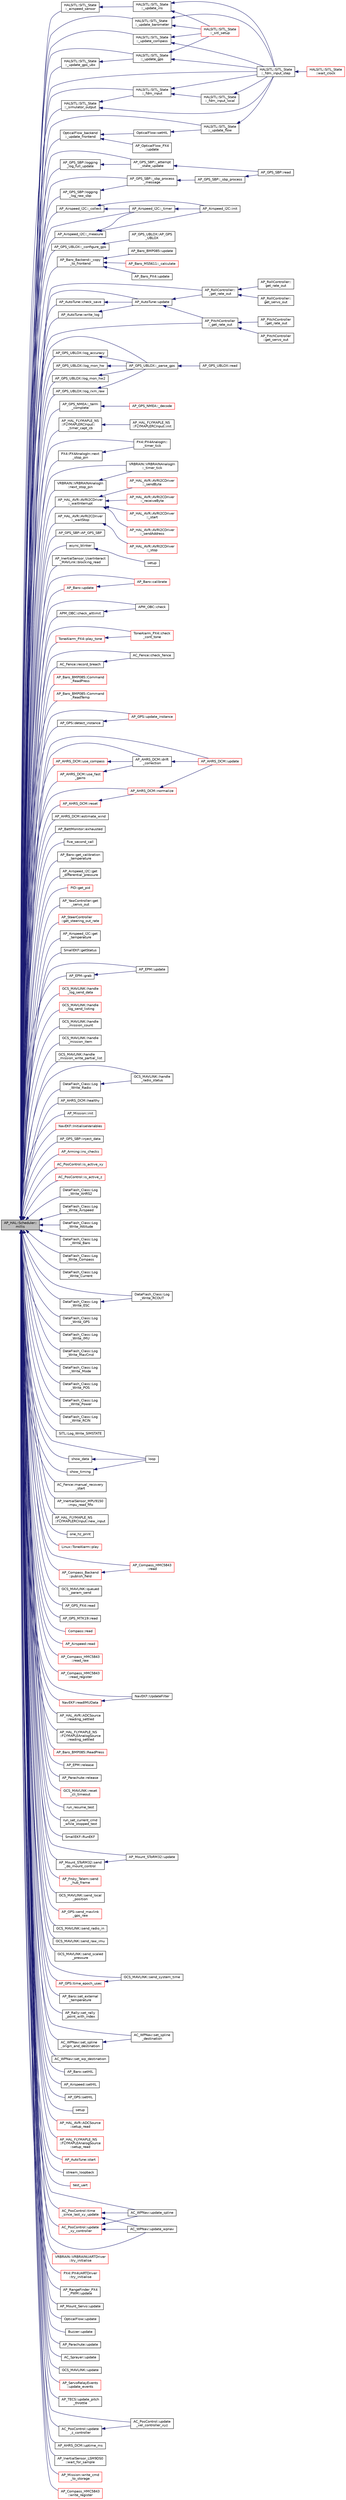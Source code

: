 digraph "AP_HAL::Scheduler::millis"
{
 // INTERACTIVE_SVG=YES
  edge [fontname="Helvetica",fontsize="10",labelfontname="Helvetica",labelfontsize="10"];
  node [fontname="Helvetica",fontsize="10",shape=record];
  rankdir="LR";
  Node1 [label="AP_HAL::Scheduler::\lmillis",height=0.2,width=0.4,color="black", fillcolor="grey75", style="filled" fontcolor="black"];
  Node1 -> Node2 [dir="back",color="midnightblue",fontsize="10",style="solid",fontname="Helvetica"];
  Node2 [label="HALSITL::SITL_State\l::_airspeed_sensor",height=0.2,width=0.4,color="black", fillcolor="white", style="filled",URL="$classHALSITL_1_1SITL__State.html#ae5917592b5a98291ace3e664c95b5ebc"];
  Node2 -> Node3 [dir="back",color="midnightblue",fontsize="10",style="solid",fontname="Helvetica"];
  Node3 [label="HALSITL::SITL_State\l::_update_ins",height=0.2,width=0.4,color="black", fillcolor="white", style="filled",URL="$classHALSITL_1_1SITL__State.html#a9f7ecf8cafc351952b5a22863fbeeda6"];
  Node3 -> Node4 [dir="back",color="midnightblue",fontsize="10",style="solid",fontname="Helvetica"];
  Node4 [label="HALSITL::SITL_State\l::_sitl_setup",height=0.2,width=0.4,color="red", fillcolor="white", style="filled",URL="$classHALSITL_1_1SITL__State.html#a431cc90b2798830af85bcd65d0dade9f"];
  Node3 -> Node5 [dir="back",color="midnightblue",fontsize="10",style="solid",fontname="Helvetica"];
  Node5 [label="HALSITL::SITL_State\l::_fdm_input_step",height=0.2,width=0.4,color="black", fillcolor="white", style="filled",URL="$classHALSITL_1_1SITL__State.html#ae31c93a26ca780bb508dded2498e2e93"];
  Node5 -> Node6 [dir="back",color="midnightblue",fontsize="10",style="solid",fontname="Helvetica"];
  Node6 [label="HALSITL::SITL_State\l::wait_clock",height=0.2,width=0.4,color="red", fillcolor="white", style="filled",URL="$classHALSITL_1_1SITL__State.html#a3eeaf330efded46259bbf64fc53e6b9f"];
  Node1 -> Node7 [dir="back",color="midnightblue",fontsize="10",style="solid",fontname="Helvetica"];
  Node7 [label="AP_GPS_SBP::_attempt\l_state_update",height=0.2,width=0.4,color="black", fillcolor="white", style="filled",URL="$classAP__GPS__SBP.html#af9e1e7cae1c58891c9a47a6ae6425491"];
  Node7 -> Node8 [dir="back",color="midnightblue",fontsize="10",style="solid",fontname="Helvetica"];
  Node8 [label="AP_GPS_SBP::read",height=0.2,width=0.4,color="black", fillcolor="white", style="filled",URL="$classAP__GPS__SBP.html#a3fa95c1c1f83ad45a11a61d604e61d8d"];
  Node1 -> Node9 [dir="back",color="midnightblue",fontsize="10",style="solid",fontname="Helvetica"];
  Node9 [label="AP_Airspeed_I2C::_collect",height=0.2,width=0.4,color="black", fillcolor="white", style="filled",URL="$classAP__Airspeed__I2C.html#a2e3f4cba747d6d84f9a6ea3d405747f5"];
  Node9 -> Node10 [dir="back",color="midnightblue",fontsize="10",style="solid",fontname="Helvetica"];
  Node10 [label="AP_Airspeed_I2C::_timer",height=0.2,width=0.4,color="black", fillcolor="white", style="filled",URL="$classAP__Airspeed__I2C.html#ae0c3a29113f2d510c326ebfc9c430ba6"];
  Node10 -> Node11 [dir="back",color="midnightblue",fontsize="10",style="solid",fontname="Helvetica"];
  Node11 [label="AP_Airspeed_I2C::init",height=0.2,width=0.4,color="black", fillcolor="white", style="filled",URL="$classAP__Airspeed__I2C.html#a4b23d137404cccf692266d066dd126dc"];
  Node9 -> Node11 [dir="back",color="midnightblue",fontsize="10",style="solid",fontname="Helvetica"];
  Node1 -> Node12 [dir="back",color="midnightblue",fontsize="10",style="solid",fontname="Helvetica"];
  Node12 [label="AP_GPS_UBLOX::_configure_gps",height=0.2,width=0.4,color="black", fillcolor="white", style="filled",URL="$classAP__GPS__UBLOX.html#afb91ccbcc4849251ee0a39e3ef419375"];
  Node12 -> Node13 [dir="back",color="midnightblue",fontsize="10",style="solid",fontname="Helvetica"];
  Node13 [label="AP_GPS_UBLOX::AP_GPS\l_UBLOX",height=0.2,width=0.4,color="black", fillcolor="white", style="filled",URL="$classAP__GPS__UBLOX.html#a0544590f35bd965c5ac93f8d98a340df"];
  Node1 -> Node14 [dir="back",color="midnightblue",fontsize="10",style="solid",fontname="Helvetica"];
  Node14 [label="AP_Baro_Backend::_copy\l_to_frontend",height=0.2,width=0.4,color="black", fillcolor="white", style="filled",URL="$classAP__Baro__Backend.html#ad70c9cb450b4a7f5085d5b118ad90325"];
  Node14 -> Node15 [dir="back",color="midnightblue",fontsize="10",style="solid",fontname="Helvetica"];
  Node15 [label="AP_Baro_MS5611::_calculate",height=0.2,width=0.4,color="red", fillcolor="white", style="filled",URL="$classAP__Baro__MS5611.html#af4231d950df2a9656c6cf8ff6dee7d60"];
  Node14 -> Node16 [dir="back",color="midnightblue",fontsize="10",style="solid",fontname="Helvetica"];
  Node16 [label="AP_Baro_PX4::update",height=0.2,width=0.4,color="black", fillcolor="white", style="filled",URL="$classAP__Baro__PX4.html#ad1567a4cad0762451ae7d01a5471d000"];
  Node14 -> Node17 [dir="back",color="midnightblue",fontsize="10",style="solid",fontname="Helvetica"];
  Node17 [label="AP_Baro_BMP085::update",height=0.2,width=0.4,color="black", fillcolor="white", style="filled",URL="$classAP__Baro__BMP085.html#a2aa3463e9e908fef68b1f5ab699f1357"];
  Node1 -> Node18 [dir="back",color="midnightblue",fontsize="10",style="solid",fontname="Helvetica"];
  Node18 [label="HALSITL::SITL_State\l::_fdm_input",height=0.2,width=0.4,color="black", fillcolor="white", style="filled",URL="$classHALSITL_1_1SITL__State.html#af9bfcaa8ed54183483f647e508c85ab8"];
  Node18 -> Node5 [dir="back",color="midnightblue",fontsize="10",style="solid",fontname="Helvetica"];
  Node18 -> Node19 [dir="back",color="midnightblue",fontsize="10",style="solid",fontname="Helvetica"];
  Node19 [label="HALSITL::SITL_State\l::_fdm_input_local",height=0.2,width=0.4,color="black", fillcolor="white", style="filled",URL="$classHALSITL_1_1SITL__State.html#a141fe78b0702ab2f2ac4cafc221fdb97"];
  Node19 -> Node5 [dir="back",color="midnightblue",fontsize="10",style="solid",fontname="Helvetica"];
  Node1 -> Node5 [dir="back",color="midnightblue",fontsize="10",style="solid",fontname="Helvetica"];
  Node1 -> Node20 [dir="back",color="midnightblue",fontsize="10",style="solid",fontname="Helvetica"];
  Node20 [label="AP_RollController::\l_get_rate_out",height=0.2,width=0.4,color="black", fillcolor="white", style="filled",URL="$classAP__RollController.html#a702a5fbdae8598e86dc2aa73b8f59089"];
  Node20 -> Node21 [dir="back",color="midnightblue",fontsize="10",style="solid",fontname="Helvetica"];
  Node21 [label="AP_RollController::\lget_rate_out",height=0.2,width=0.4,color="black", fillcolor="white", style="filled",URL="$classAP__RollController.html#a8cf832c8a75c50c1fd4caf4eace7b34f"];
  Node20 -> Node22 [dir="back",color="midnightblue",fontsize="10",style="solid",fontname="Helvetica"];
  Node22 [label="AP_RollController::\lget_servo_out",height=0.2,width=0.4,color="black", fillcolor="white", style="filled",URL="$classAP__RollController.html#a8995f6c95b27e132a6aa49f5fe9512ae"];
  Node1 -> Node23 [dir="back",color="midnightblue",fontsize="10",style="solid",fontname="Helvetica"];
  Node23 [label="AP_PitchController\l::_get_rate_out",height=0.2,width=0.4,color="black", fillcolor="white", style="filled",URL="$classAP__PitchController.html#a4613b491d225c7ee7eac435f79d7c495"];
  Node23 -> Node24 [dir="back",color="midnightblue",fontsize="10",style="solid",fontname="Helvetica"];
  Node24 [label="AP_PitchController\l::get_rate_out",height=0.2,width=0.4,color="black", fillcolor="white", style="filled",URL="$classAP__PitchController.html#ad305f4274a77eaffb5b0dc064cfc31ba"];
  Node23 -> Node25 [dir="back",color="midnightblue",fontsize="10",style="solid",fontname="Helvetica"];
  Node25 [label="AP_PitchController\l::get_servo_out",height=0.2,width=0.4,color="black", fillcolor="white", style="filled",URL="$classAP__PitchController.html#a705d9814ebad894375332f012dd768df"];
  Node1 -> Node26 [dir="back",color="midnightblue",fontsize="10",style="solid",fontname="Helvetica"];
  Node26 [label="AP_Airspeed_I2C::_measure",height=0.2,width=0.4,color="black", fillcolor="white", style="filled",URL="$classAP__Airspeed__I2C.html#ad0ec1b71cf2afb80bc810818662c3420"];
  Node26 -> Node10 [dir="back",color="midnightblue",fontsize="10",style="solid",fontname="Helvetica"];
  Node26 -> Node11 [dir="back",color="midnightblue",fontsize="10",style="solid",fontname="Helvetica"];
  Node1 -> Node27 [dir="back",color="midnightblue",fontsize="10",style="solid",fontname="Helvetica"];
  Node27 [label="AP_GPS_UBLOX::_parse_gps",height=0.2,width=0.4,color="black", fillcolor="white", style="filled",URL="$classAP__GPS__UBLOX.html#a16ae8ab4b0babfbc2245beb0a438ec33"];
  Node27 -> Node28 [dir="back",color="midnightblue",fontsize="10",style="solid",fontname="Helvetica"];
  Node28 [label="AP_GPS_UBLOX::read",height=0.2,width=0.4,color="black", fillcolor="white", style="filled",URL="$classAP__GPS__UBLOX.html#a09825f5ca37ee9bdb5e0939a4073a84e"];
  Node1 -> Node29 [dir="back",color="midnightblue",fontsize="10",style="solid",fontname="Helvetica"];
  Node29 [label="AP_GPS_SBP::_sbp_process\l_message",height=0.2,width=0.4,color="black", fillcolor="white", style="filled",URL="$classAP__GPS__SBP.html#a95d51866fda5a620229c74d5684acce4"];
  Node29 -> Node30 [dir="back",color="midnightblue",fontsize="10",style="solid",fontname="Helvetica"];
  Node30 [label="AP_GPS_SBP::_sbp_process",height=0.2,width=0.4,color="black", fillcolor="white", style="filled",URL="$classAP__GPS__SBP.html#ad6291fa91e5c338da770ffdfefb6cd8a"];
  Node30 -> Node8 [dir="back",color="midnightblue",fontsize="10",style="solid",fontname="Helvetica"];
  Node1 -> Node31 [dir="back",color="midnightblue",fontsize="10",style="solid",fontname="Helvetica"];
  Node31 [label="HALSITL::SITL_State\l::_simulator_output",height=0.2,width=0.4,color="black", fillcolor="white", style="filled",URL="$classHALSITL_1_1SITL__State.html#abc81c3711f55857cc308a45ff01abdee"];
  Node31 -> Node5 [dir="back",color="midnightblue",fontsize="10",style="solid",fontname="Helvetica"];
  Node31 -> Node18 [dir="back",color="midnightblue",fontsize="10",style="solid",fontname="Helvetica"];
  Node1 -> Node32 [dir="back",color="midnightblue",fontsize="10",style="solid",fontname="Helvetica"];
  Node32 [label="AP_GPS_NMEA::_term\l_complete",height=0.2,width=0.4,color="black", fillcolor="white", style="filled",URL="$classAP__GPS__NMEA.html#ab82936a41e41786f03aea079978de6bc"];
  Node32 -> Node33 [dir="back",color="midnightblue",fontsize="10",style="solid",fontname="Helvetica"];
  Node33 [label="AP_GPS_NMEA::_decode",height=0.2,width=0.4,color="red", fillcolor="white", style="filled",URL="$classAP__GPS__NMEA.html#a955545b788a23ec083d91b961391429b"];
  Node1 -> Node10 [dir="back",color="midnightblue",fontsize="10",style="solid",fontname="Helvetica"];
  Node1 -> Node34 [dir="back",color="midnightblue",fontsize="10",style="solid",fontname="Helvetica"];
  Node34 [label="AP_HAL_FLYMAPLE_NS\l::FLYMAPLERCInput::\l_timer_capt_cb",height=0.2,width=0.4,color="black", fillcolor="white", style="filled",URL="$classAP__HAL__FLYMAPLE__NS_1_1FLYMAPLERCInput.html#a0bc4ed79ccf76a16ff3fefd99bcb5c50"];
  Node34 -> Node35 [dir="back",color="midnightblue",fontsize="10",style="solid",fontname="Helvetica"];
  Node35 [label="AP_HAL_FLYMAPLE_NS\l::FLYMAPLERCInput::init",height=0.2,width=0.4,color="black", fillcolor="white", style="filled",URL="$classAP__HAL__FLYMAPLE__NS_1_1FLYMAPLERCInput.html#a2fe97dc26f329cd018d4cff6884f5d74"];
  Node1 -> Node36 [dir="back",color="midnightblue",fontsize="10",style="solid",fontname="Helvetica"];
  Node36 [label="PX4::PX4AnalogIn::\l_timer_tick",height=0.2,width=0.4,color="black", fillcolor="white", style="filled",URL="$classPX4_1_1PX4AnalogIn.html#a8a56bfd768600281c018928ffe92e638"];
  Node1 -> Node37 [dir="back",color="midnightblue",fontsize="10",style="solid",fontname="Helvetica"];
  Node37 [label="VRBRAIN::VRBRAINAnalogIn\l::_timer_tick",height=0.2,width=0.4,color="black", fillcolor="white", style="filled",URL="$classVRBRAIN_1_1VRBRAINAnalogIn.html#a40d1f2b6221fd1af277a15d8c4c2b841"];
  Node1 -> Node38 [dir="back",color="midnightblue",fontsize="10",style="solid",fontname="Helvetica"];
  Node38 [label="HALSITL::SITL_State\l::_update_barometer",height=0.2,width=0.4,color="black", fillcolor="white", style="filled",URL="$classHALSITL_1_1SITL__State.html#ad26bb1d7830251e69d15f0fbb02068cf"];
  Node38 -> Node4 [dir="back",color="midnightblue",fontsize="10",style="solid",fontname="Helvetica"];
  Node38 -> Node5 [dir="back",color="midnightblue",fontsize="10",style="solid",fontname="Helvetica"];
  Node1 -> Node39 [dir="back",color="midnightblue",fontsize="10",style="solid",fontname="Helvetica"];
  Node39 [label="HALSITL::SITL_State\l::_update_compass",height=0.2,width=0.4,color="black", fillcolor="white", style="filled",URL="$classHALSITL_1_1SITL__State.html#aa519ffad661a850c5b8534c2973fd888"];
  Node39 -> Node4 [dir="back",color="midnightblue",fontsize="10",style="solid",fontname="Helvetica"];
  Node39 -> Node5 [dir="back",color="midnightblue",fontsize="10",style="solid",fontname="Helvetica"];
  Node1 -> Node40 [dir="back",color="midnightblue",fontsize="10",style="solid",fontname="Helvetica"];
  Node40 [label="HALSITL::SITL_State\l::_update_flow",height=0.2,width=0.4,color="black", fillcolor="white", style="filled",URL="$classHALSITL_1_1SITL__State.html#a37c3534ef88c31b2d57f0aee8018d6ed"];
  Node40 -> Node5 [dir="back",color="midnightblue",fontsize="10",style="solid",fontname="Helvetica"];
  Node1 -> Node41 [dir="back",color="midnightblue",fontsize="10",style="solid",fontname="Helvetica"];
  Node41 [label="OpticalFlow_backend\l::_update_frontend",height=0.2,width=0.4,color="black", fillcolor="white", style="filled",URL="$classOpticalFlow__backend.html#ab72ed837eb3db59b87bf26c3bc5cc6b8"];
  Node41 -> Node42 [dir="back",color="midnightblue",fontsize="10",style="solid",fontname="Helvetica"];
  Node42 [label="OpticalFlow::setHIL",height=0.2,width=0.4,color="black", fillcolor="white", style="filled",URL="$classOpticalFlow.html#a03fd2db14c3efc228551e702303d59f8"];
  Node42 -> Node40 [dir="back",color="midnightblue",fontsize="10",style="solid",fontname="Helvetica"];
  Node41 -> Node43 [dir="back",color="midnightblue",fontsize="10",style="solid",fontname="Helvetica"];
  Node43 [label="AP_OpticalFlow_PX4\l::update",height=0.2,width=0.4,color="black", fillcolor="white", style="filled",URL="$classAP__OpticalFlow__PX4.html#a7dd61e7b2db436c10012fc17c378d4ac"];
  Node1 -> Node44 [dir="back",color="midnightblue",fontsize="10",style="solid",fontname="Helvetica"];
  Node44 [label="HALSITL::SITL_State\l::_update_gps",height=0.2,width=0.4,color="black", fillcolor="white", style="filled",URL="$classHALSITL_1_1SITL__State.html#a09b6857a6f87a51390d4e045cb671207"];
  Node44 -> Node4 [dir="back",color="midnightblue",fontsize="10",style="solid",fontname="Helvetica"];
  Node44 -> Node5 [dir="back",color="midnightblue",fontsize="10",style="solid",fontname="Helvetica"];
  Node1 -> Node45 [dir="back",color="midnightblue",fontsize="10",style="solid",fontname="Helvetica"];
  Node45 [label="HALSITL::SITL_State\l::_update_gps_ubx",height=0.2,width=0.4,color="black", fillcolor="white", style="filled",URL="$classHALSITL_1_1SITL__State.html#ae951381abd36ab24c6a4311ebf78a8e9"];
  Node45 -> Node44 [dir="back",color="midnightblue",fontsize="10",style="solid",fontname="Helvetica"];
  Node1 -> Node46 [dir="back",color="midnightblue",fontsize="10",style="solid",fontname="Helvetica"];
  Node46 [label="AP_HAL_AVR::AVRI2CDriver\l::_waitInterrupt",height=0.2,width=0.4,color="black", fillcolor="white", style="filled",URL="$classAP__HAL__AVR_1_1AVRI2CDriver.html#ad2ed5866b98e4fc7a13a413f41b06904"];
  Node46 -> Node47 [dir="back",color="midnightblue",fontsize="10",style="solid",fontname="Helvetica"];
  Node47 [label="AP_HAL_AVR::AVRI2CDriver\l::_start",height=0.2,width=0.4,color="red", fillcolor="white", style="filled",URL="$classAP__HAL__AVR_1_1AVRI2CDriver.html#a5b514ca47e2922c1edc6d4bee9af0a40"];
  Node46 -> Node48 [dir="back",color="midnightblue",fontsize="10",style="solid",fontname="Helvetica"];
  Node48 [label="AP_HAL_AVR::AVRI2CDriver\l::_sendAddress",height=0.2,width=0.4,color="red", fillcolor="white", style="filled",URL="$classAP__HAL__AVR_1_1AVRI2CDriver.html#a4933b33026d6df5e3f3dc81a2f4fa66d"];
  Node46 -> Node49 [dir="back",color="midnightblue",fontsize="10",style="solid",fontname="Helvetica"];
  Node49 [label="AP_HAL_AVR::AVRI2CDriver\l::_sendByte",height=0.2,width=0.4,color="red", fillcolor="white", style="filled",URL="$classAP__HAL__AVR_1_1AVRI2CDriver.html#aa8a50cefa8dfc1e7be5e7582ff623ac3"];
  Node46 -> Node50 [dir="back",color="midnightblue",fontsize="10",style="solid",fontname="Helvetica"];
  Node50 [label="AP_HAL_AVR::AVRI2CDriver\l::_receiveByte",height=0.2,width=0.4,color="red", fillcolor="white", style="filled",URL="$classAP__HAL__AVR_1_1AVRI2CDriver.html#ade630cbd7b81e596e041f0fb2bc2ffca"];
  Node1 -> Node51 [dir="back",color="midnightblue",fontsize="10",style="solid",fontname="Helvetica"];
  Node51 [label="AP_HAL_AVR::AVRI2CDriver\l::_waitStop",height=0.2,width=0.4,color="black", fillcolor="white", style="filled",URL="$classAP__HAL__AVR_1_1AVRI2CDriver.html#a705587f45673c106f5a02c8d742c6e3d"];
  Node51 -> Node52 [dir="back",color="midnightblue",fontsize="10",style="solid",fontname="Helvetica"];
  Node52 [label="AP_HAL_AVR::AVRI2CDriver\l::_stop",height=0.2,width=0.4,color="red", fillcolor="white", style="filled",URL="$classAP__HAL__AVR_1_1AVRI2CDriver.html#a2236b43fe7b73ed57ad71d140a92e1da"];
  Node1 -> Node53 [dir="back",color="midnightblue",fontsize="10",style="solid",fontname="Helvetica"];
  Node53 [label="AP_GPS_SBP::AP_GPS_SBP",height=0.2,width=0.4,color="black", fillcolor="white", style="filled",URL="$classAP__GPS__SBP.html#a5330643cab6ccc8bdd48a139d27d7bf0"];
  Node1 -> Node54 [dir="back",color="midnightblue",fontsize="10",style="solid",fontname="Helvetica"];
  Node54 [label="async_blinker",height=0.2,width=0.4,color="black", fillcolor="white", style="filled",URL="$AP__HAL__AVR_2examples_2Semaphore_2Semaphore_8pde.html#a27754d2039e2a5f8efed763f3ad4cc74"];
  Node54 -> Node55 [dir="back",color="midnightblue",fontsize="10",style="solid",fontname="Helvetica"];
  Node55 [label="setup",height=0.2,width=0.4,color="black", fillcolor="white", style="filled",URL="$AP__HAL__AVR_2examples_2Semaphore_2Semaphore_8pde.html#a7dfd9b79bc5a37d7df40207afbc5431f"];
  Node1 -> Node56 [dir="back",color="midnightblue",fontsize="10",style="solid",fontname="Helvetica"];
  Node56 [label="AP_InertialSensor_UserInteract\l_MAVLink::blocking_read",height=0.2,width=0.4,color="black", fillcolor="white", style="filled",URL="$classAP__InertialSensor__UserInteract__MAVLink.html#a48aca70929432691988f04da6a6797e9"];
  Node1 -> Node57 [dir="back",color="midnightblue",fontsize="10",style="solid",fontname="Helvetica"];
  Node57 [label="AP_Baro::calibrate",height=0.2,width=0.4,color="red", fillcolor="white", style="filled",URL="$classAP__Baro.html#aead101a2ea48cacf195ea157e8b5c7da"];
  Node1 -> Node58 [dir="back",color="midnightblue",fontsize="10",style="solid",fontname="Helvetica"];
  Node58 [label="APM_OBC::check",height=0.2,width=0.4,color="black", fillcolor="white", style="filled",URL="$classAPM__OBC.html#abcd546549be8688ab9cd0c46147dc077"];
  Node1 -> Node59 [dir="back",color="midnightblue",fontsize="10",style="solid",fontname="Helvetica"];
  Node59 [label="APM_OBC::check_altlimit",height=0.2,width=0.4,color="black", fillcolor="white", style="filled",URL="$classAPM__OBC.html#a208f90315a886e5688d8f425425afad8"];
  Node59 -> Node58 [dir="back",color="midnightblue",fontsize="10",style="solid",fontname="Helvetica"];
  Node1 -> Node60 [dir="back",color="midnightblue",fontsize="10",style="solid",fontname="Helvetica"];
  Node60 [label="ToneAlarm_PX4::check\l_cont_tone",height=0.2,width=0.4,color="red", fillcolor="white", style="filled",URL="$classToneAlarm__PX4.html#abb5cda80288f2d2dca9d9e5c7e5fd920"];
  Node1 -> Node61 [dir="back",color="midnightblue",fontsize="10",style="solid",fontname="Helvetica"];
  Node61 [label="AC_Fence::check_fence",height=0.2,width=0.4,color="black", fillcolor="white", style="filled",URL="$classAC__Fence.html#a730e2005dc74a0a70ee16bfb9569baeb"];
  Node1 -> Node62 [dir="back",color="midnightblue",fontsize="10",style="solid",fontname="Helvetica"];
  Node62 [label="AP_AutoTune::check_save",height=0.2,width=0.4,color="black", fillcolor="white", style="filled",URL="$classAP__AutoTune.html#ac05a94ad7cd4c42e14182d9ba5f861db"];
  Node62 -> Node63 [dir="back",color="midnightblue",fontsize="10",style="solid",fontname="Helvetica"];
  Node63 [label="AP_AutoTune::update",height=0.2,width=0.4,color="black", fillcolor="white", style="filled",URL="$classAP__AutoTune.html#af5c523db0ac4313e8098fec4b8f5f2f1"];
  Node63 -> Node20 [dir="back",color="midnightblue",fontsize="10",style="solid",fontname="Helvetica"];
  Node63 -> Node23 [dir="back",color="midnightblue",fontsize="10",style="solid",fontname="Helvetica"];
  Node1 -> Node64 [dir="back",color="midnightblue",fontsize="10",style="solid",fontname="Helvetica"];
  Node64 [label="AP_Baro_BMP085::Command\l_ReadPress",height=0.2,width=0.4,color="red", fillcolor="white", style="filled",URL="$classAP__Baro__BMP085.html#a3e1a7692b1f37a05939ba7c42bc63fc8"];
  Node1 -> Node65 [dir="back",color="midnightblue",fontsize="10",style="solid",fontname="Helvetica"];
  Node65 [label="AP_Baro_BMP085::Command\l_ReadTemp",height=0.2,width=0.4,color="red", fillcolor="white", style="filled",URL="$classAP__Baro__BMP085.html#a1d67783c485f23ca9c80a97bd5722c21"];
  Node1 -> Node66 [dir="back",color="midnightblue",fontsize="10",style="solid",fontname="Helvetica"];
  Node66 [label="AP_GPS::detect_instance",height=0.2,width=0.4,color="black", fillcolor="white", style="filled",URL="$classAP__GPS.html#a4bdd5c70ed358b4147a58c7d09f040dd"];
  Node66 -> Node67 [dir="back",color="midnightblue",fontsize="10",style="solid",fontname="Helvetica"];
  Node67 [label="AP_GPS::update_instance",height=0.2,width=0.4,color="red", fillcolor="white", style="filled",URL="$classAP__GPS.html#a83302e8b52e5d01ae67375b3542eb460"];
  Node1 -> Node68 [dir="back",color="midnightblue",fontsize="10",style="solid",fontname="Helvetica"];
  Node68 [label="AP_AHRS_DCM::drift\l_correction",height=0.2,width=0.4,color="black", fillcolor="white", style="filled",URL="$classAP__AHRS__DCM.html#a8c3304b59bc6a27f24c686985c100549"];
  Node68 -> Node69 [dir="back",color="midnightblue",fontsize="10",style="solid",fontname="Helvetica"];
  Node69 [label="AP_AHRS_DCM::update",height=0.2,width=0.4,color="red", fillcolor="white", style="filled",URL="$classAP__AHRS__DCM.html#a6bf59b99999767fdbf4dfd363bc51bfd"];
  Node1 -> Node70 [dir="back",color="midnightblue",fontsize="10",style="solid",fontname="Helvetica"];
  Node70 [label="AP_AHRS_DCM::estimate_wind",height=0.2,width=0.4,color="black", fillcolor="white", style="filled",URL="$classAP__AHRS__DCM.html#a757a939cd2b3276bd34493d797abdbbc"];
  Node1 -> Node71 [dir="back",color="midnightblue",fontsize="10",style="solid",fontname="Helvetica"];
  Node71 [label="AP_BattMonitor::exhausted",height=0.2,width=0.4,color="black", fillcolor="white", style="filled",URL="$classAP__BattMonitor.html#af4f82f91854e1a8b04745ab05f932c0f",tooltip="exhausted - returns true if the battery&#39;s voltage remains below the low_voltage for 10 seconds or rem..."];
  Node1 -> Node72 [dir="back",color="midnightblue",fontsize="10",style="solid",fontname="Helvetica"];
  Node72 [label="five_second_call",height=0.2,width=0.4,color="black", fillcolor="white", style="filled",URL="$Scheduler__test_8pde.html#a2ffa49061c7473ca764045a75deb8227"];
  Node1 -> Node73 [dir="back",color="midnightblue",fontsize="10",style="solid",fontname="Helvetica"];
  Node73 [label="AP_Baro::get_calibration\l_temperature",height=0.2,width=0.4,color="black", fillcolor="white", style="filled",URL="$classAP__Baro.html#ac362a60180eae7eea6837c9b89d1ce06"];
  Node1 -> Node74 [dir="back",color="midnightblue",fontsize="10",style="solid",fontname="Helvetica"];
  Node74 [label="AP_Airspeed_I2C::get\l_differential_pressure",height=0.2,width=0.4,color="black", fillcolor="white", style="filled",URL="$classAP__Airspeed__I2C.html#a19646e46f5a7bea4c397472e9d22ebe6"];
  Node1 -> Node75 [dir="back",color="midnightblue",fontsize="10",style="solid",fontname="Helvetica"];
  Node75 [label="PID::get_pid",height=0.2,width=0.4,color="red", fillcolor="white", style="filled",URL="$classPID.html#a28e600e906e006863e9018e66422bde6"];
  Node1 -> Node76 [dir="back",color="midnightblue",fontsize="10",style="solid",fontname="Helvetica"];
  Node76 [label="AP_YawController::get\l_servo_out",height=0.2,width=0.4,color="black", fillcolor="white", style="filled",URL="$classAP__YawController.html#a0cff30a9e52de0ba04dd26661a1f4506"];
  Node1 -> Node77 [dir="back",color="midnightblue",fontsize="10",style="solid",fontname="Helvetica"];
  Node77 [label="AP_SteerController\l::get_steering_out_rate",height=0.2,width=0.4,color="red", fillcolor="white", style="filled",URL="$classAP__SteerController.html#aaf42965b867c847976199bb550f7a529"];
  Node1 -> Node78 [dir="back",color="midnightblue",fontsize="10",style="solid",fontname="Helvetica"];
  Node78 [label="AP_Airspeed_I2C::get\l_temperature",height=0.2,width=0.4,color="black", fillcolor="white", style="filled",URL="$classAP__Airspeed__I2C.html#a2a8f5a8b413401574b140a28de2194d2"];
  Node1 -> Node79 [dir="back",color="midnightblue",fontsize="10",style="solid",fontname="Helvetica"];
  Node79 [label="SmallEKF::getStatus",height=0.2,width=0.4,color="black", fillcolor="white", style="filled",URL="$classSmallEKF.html#a9db97124124c9e6b66d122c0ba91ed8c"];
  Node1 -> Node80 [dir="back",color="midnightblue",fontsize="10",style="solid",fontname="Helvetica"];
  Node80 [label="AP_EPM::grab",height=0.2,width=0.4,color="black", fillcolor="white", style="filled",URL="$classAP__EPM.html#a01be3c7a9089329a69c7a24e3bcd03da"];
  Node80 -> Node81 [dir="back",color="midnightblue",fontsize="10",style="solid",fontname="Helvetica"];
  Node81 [label="AP_EPM::update",height=0.2,width=0.4,color="black", fillcolor="white", style="filled",URL="$classAP__EPM.html#a2546cd964a2695acfe0e6eb56aaf8718"];
  Node1 -> Node82 [dir="back",color="midnightblue",fontsize="10",style="solid",fontname="Helvetica"];
  Node82 [label="GCS_MAVLINK::handle\l_log_send_data",height=0.2,width=0.4,color="red", fillcolor="white", style="filled",URL="$classGCS__MAVLINK.html#a85823a47df8b14becd807722f9f90b80"];
  Node1 -> Node83 [dir="back",color="midnightblue",fontsize="10",style="solid",fontname="Helvetica"];
  Node83 [label="GCS_MAVLINK::handle\l_log_send_listing",height=0.2,width=0.4,color="red", fillcolor="white", style="filled",URL="$classGCS__MAVLINK.html#add5099b4e743990e0e0de5bc607660e6"];
  Node1 -> Node84 [dir="back",color="midnightblue",fontsize="10",style="solid",fontname="Helvetica"];
  Node84 [label="GCS_MAVLINK::handle\l_mission_count",height=0.2,width=0.4,color="black", fillcolor="white", style="filled",URL="$classGCS__MAVLINK.html#ac7ef3fc15b352cb905b202906367e466"];
  Node1 -> Node85 [dir="back",color="midnightblue",fontsize="10",style="solid",fontname="Helvetica"];
  Node85 [label="GCS_MAVLINK::handle\l_mission_item",height=0.2,width=0.4,color="black", fillcolor="white", style="filled",URL="$classGCS__MAVLINK.html#a143a91427102a9aea995d10bad67f435"];
  Node1 -> Node86 [dir="back",color="midnightblue",fontsize="10",style="solid",fontname="Helvetica"];
  Node86 [label="GCS_MAVLINK::handle\l_mission_write_partial_list",height=0.2,width=0.4,color="black", fillcolor="white", style="filled",URL="$classGCS__MAVLINK.html#add72083180081323352d4f701ae0d7d2"];
  Node1 -> Node87 [dir="back",color="midnightblue",fontsize="10",style="solid",fontname="Helvetica"];
  Node87 [label="GCS_MAVLINK::handle\l_radio_status",height=0.2,width=0.4,color="black", fillcolor="white", style="filled",URL="$classGCS__MAVLINK.html#a95855cb1b5e848b644d0fdeb1009a031"];
  Node1 -> Node88 [dir="back",color="midnightblue",fontsize="10",style="solid",fontname="Helvetica"];
  Node88 [label="AP_AHRS_DCM::healthy",height=0.2,width=0.4,color="black", fillcolor="white", style="filled",URL="$classAP__AHRS__DCM.html#a69d16f18baeae031627c15ae162b3371"];
  Node1 -> Node89 [dir="back",color="midnightblue",fontsize="10",style="solid",fontname="Helvetica"];
  Node89 [label="AP_Mission::init",height=0.2,width=0.4,color="black", fillcolor="white", style="filled",URL="$classAP__Mission.html#aca08705d731469bf69daa788d93af56b",tooltip="init - initialises this library including checks the version in eeprom matches this library ..."];
  Node1 -> Node90 [dir="back",color="midnightblue",fontsize="10",style="solid",fontname="Helvetica"];
  Node90 [label="NavEKF::InitialiseVariables",height=0.2,width=0.4,color="red", fillcolor="white", style="filled",URL="$classNavEKF.html#a619b70e1205a58b444e22a8d5b51f16d"];
  Node1 -> Node91 [dir="back",color="midnightblue",fontsize="10",style="solid",fontname="Helvetica"];
  Node91 [label="AP_GPS_SBP::inject_data",height=0.2,width=0.4,color="black", fillcolor="white", style="filled",URL="$classAP__GPS__SBP.html#a839cd0de09e74c87975706b11b8859e8"];
  Node1 -> Node92 [dir="back",color="midnightblue",fontsize="10",style="solid",fontname="Helvetica"];
  Node92 [label="AP_Arming::ins_checks",height=0.2,width=0.4,color="red", fillcolor="white", style="filled",URL="$classAP__Arming.html#a98bb929393d206413a92adb94d443fc8"];
  Node1 -> Node93 [dir="back",color="midnightblue",fontsize="10",style="solid",fontname="Helvetica"];
  Node93 [label="AC_PosControl::is_active_xy",height=0.2,width=0.4,color="red", fillcolor="white", style="filled",URL="$classAC__PosControl.html#ad6864eaa25734c3908f5a77da3499a60"];
  Node1 -> Node94 [dir="back",color="midnightblue",fontsize="10",style="solid",fontname="Helvetica"];
  Node94 [label="AC_PosControl::is_active_z",height=0.2,width=0.4,color="red", fillcolor="white", style="filled",URL="$classAC__PosControl.html#aeaaab19261649e644c0c83b471a0325c"];
  Node1 -> Node95 [dir="back",color="midnightblue",fontsize="10",style="solid",fontname="Helvetica"];
  Node95 [label="AP_GPS_UBLOX::log_accuracy",height=0.2,width=0.4,color="black", fillcolor="white", style="filled",URL="$classAP__GPS__UBLOX.html#ae7dc03e399bdf317eb24cecbcc34c878"];
  Node95 -> Node27 [dir="back",color="midnightblue",fontsize="10",style="solid",fontname="Helvetica"];
  Node1 -> Node96 [dir="back",color="midnightblue",fontsize="10",style="solid",fontname="Helvetica"];
  Node96 [label="AP_GPS_UBLOX::log_mon_hw",height=0.2,width=0.4,color="black", fillcolor="white", style="filled",URL="$classAP__GPS__UBLOX.html#afaad8ce1ad6c2192e2608e5731789b25"];
  Node96 -> Node27 [dir="back",color="midnightblue",fontsize="10",style="solid",fontname="Helvetica"];
  Node1 -> Node97 [dir="back",color="midnightblue",fontsize="10",style="solid",fontname="Helvetica"];
  Node97 [label="AP_GPS_UBLOX::log_mon_hw2",height=0.2,width=0.4,color="black", fillcolor="white", style="filled",URL="$classAP__GPS__UBLOX.html#aa371c3daa15a309ab65f1522471ff5c2"];
  Node97 -> Node27 [dir="back",color="midnightblue",fontsize="10",style="solid",fontname="Helvetica"];
  Node1 -> Node98 [dir="back",color="midnightblue",fontsize="10",style="solid",fontname="Helvetica"];
  Node98 [label="AP_GPS_UBLOX::log_rxm_raw",height=0.2,width=0.4,color="black", fillcolor="white", style="filled",URL="$classAP__GPS__UBLOX.html#a599fc077195cbe106d1da825688b1440"];
  Node98 -> Node27 [dir="back",color="midnightblue",fontsize="10",style="solid",fontname="Helvetica"];
  Node1 -> Node99 [dir="back",color="midnightblue",fontsize="10",style="solid",fontname="Helvetica"];
  Node99 [label="DataFlash_Class::Log\l_Write_AHRS2",height=0.2,width=0.4,color="black", fillcolor="white", style="filled",URL="$classDataFlash__Class.html#ad81bca014959c6b0a6714ea0d83c409f"];
  Node1 -> Node100 [dir="back",color="midnightblue",fontsize="10",style="solid",fontname="Helvetica"];
  Node100 [label="DataFlash_Class::Log\l_Write_Airspeed",height=0.2,width=0.4,color="black", fillcolor="white", style="filled",URL="$classDataFlash__Class.html#a6a38481f36ae833e7093c41a0e72be31"];
  Node1 -> Node101 [dir="back",color="midnightblue",fontsize="10",style="solid",fontname="Helvetica"];
  Node101 [label="DataFlash_Class::Log\l_Write_Attitude",height=0.2,width=0.4,color="black", fillcolor="white", style="filled",URL="$classDataFlash__Class.html#a100c0458780b38dd0ccc4a7381827b3c"];
  Node1 -> Node102 [dir="back",color="midnightblue",fontsize="10",style="solid",fontname="Helvetica"];
  Node102 [label="DataFlash_Class::Log\l_Write_Baro",height=0.2,width=0.4,color="black", fillcolor="white", style="filled",URL="$classDataFlash__Class.html#a2f676bab8be41d66e21fd820454d73c1"];
  Node1 -> Node103 [dir="back",color="midnightblue",fontsize="10",style="solid",fontname="Helvetica"];
  Node103 [label="DataFlash_Class::Log\l_Write_Compass",height=0.2,width=0.4,color="black", fillcolor="white", style="filled",URL="$classDataFlash__Class.html#a7dff40002b9543349aa1a1306ec7eefa"];
  Node1 -> Node104 [dir="back",color="midnightblue",fontsize="10",style="solid",fontname="Helvetica"];
  Node104 [label="DataFlash_Class::Log\l_Write_Current",height=0.2,width=0.4,color="black", fillcolor="white", style="filled",URL="$classDataFlash__Class.html#a1a8930525fbd06f38f6ea6bd3df25334"];
  Node1 -> Node105 [dir="back",color="midnightblue",fontsize="10",style="solid",fontname="Helvetica"];
  Node105 [label="DataFlash_Class::Log\l_Write_ESC",height=0.2,width=0.4,color="black", fillcolor="white", style="filled",URL="$classDataFlash__Class.html#a90a22bd1a0d9fff2bde1efdf0d0c9575"];
  Node105 -> Node106 [dir="back",color="midnightblue",fontsize="10",style="solid",fontname="Helvetica"];
  Node106 [label="DataFlash_Class::Log\l_Write_RCOUT",height=0.2,width=0.4,color="black", fillcolor="white", style="filled",URL="$classDataFlash__Class.html#a365196ae7546b5065934ffbdb91066e5"];
  Node1 -> Node107 [dir="back",color="midnightblue",fontsize="10",style="solid",fontname="Helvetica"];
  Node107 [label="DataFlash_Class::Log\l_Write_GPS",height=0.2,width=0.4,color="black", fillcolor="white", style="filled",URL="$classDataFlash__Class.html#a99edf88e150050fa323babcd07954c34"];
  Node1 -> Node108 [dir="back",color="midnightblue",fontsize="10",style="solid",fontname="Helvetica"];
  Node108 [label="DataFlash_Class::Log\l_Write_IMU",height=0.2,width=0.4,color="black", fillcolor="white", style="filled",URL="$classDataFlash__Class.html#a805d766e5347af5349e0979a2a07e452"];
  Node1 -> Node109 [dir="back",color="midnightblue",fontsize="10",style="solid",fontname="Helvetica"];
  Node109 [label="DataFlash_Class::Log\l_Write_MavCmd",height=0.2,width=0.4,color="black", fillcolor="white", style="filled",URL="$classDataFlash__Class.html#a7231cb9e85d2ef37214a3d21802895d8"];
  Node1 -> Node110 [dir="back",color="midnightblue",fontsize="10",style="solid",fontname="Helvetica"];
  Node110 [label="DataFlash_Class::Log\l_Write_Mode",height=0.2,width=0.4,color="black", fillcolor="white", style="filled",URL="$classDataFlash__Class.html#ab6dfbd48fd12986f374a7a8f84967a0f"];
  Node1 -> Node111 [dir="back",color="midnightblue",fontsize="10",style="solid",fontname="Helvetica"];
  Node111 [label="DataFlash_Class::Log\l_Write_POS",height=0.2,width=0.4,color="black", fillcolor="white", style="filled",URL="$classDataFlash__Class.html#a46e58faaa53c44516433f6bb7bde4163"];
  Node1 -> Node112 [dir="back",color="midnightblue",fontsize="10",style="solid",fontname="Helvetica"];
  Node112 [label="DataFlash_Class::Log\l_Write_Power",height=0.2,width=0.4,color="black", fillcolor="white", style="filled",URL="$classDataFlash__Class.html#a0244745bcbf21252169dbca26be44557"];
  Node1 -> Node113 [dir="back",color="midnightblue",fontsize="10",style="solid",fontname="Helvetica"];
  Node113 [label="DataFlash_Class::Log\l_Write_Radio",height=0.2,width=0.4,color="black", fillcolor="white", style="filled",URL="$classDataFlash__Class.html#ae26cdaa597f952193b6be4436d55c7d6"];
  Node113 -> Node87 [dir="back",color="midnightblue",fontsize="10",style="solid",fontname="Helvetica"];
  Node1 -> Node114 [dir="back",color="midnightblue",fontsize="10",style="solid",fontname="Helvetica"];
  Node114 [label="DataFlash_Class::Log\l_Write_RCIN",height=0.2,width=0.4,color="black", fillcolor="white", style="filled",URL="$classDataFlash__Class.html#ae3cb0f9ab8db6bcced3f504a2a767081"];
  Node1 -> Node106 [dir="back",color="midnightblue",fontsize="10",style="solid",fontname="Helvetica"];
  Node1 -> Node115 [dir="back",color="midnightblue",fontsize="10",style="solid",fontname="Helvetica"];
  Node115 [label="SITL::Log_Write_SIMSTATE",height=0.2,width=0.4,color="black", fillcolor="white", style="filled",URL="$classSITL.html#adc9cb04ae0ef3764e4dbf414d58ed9c4"];
  Node1 -> Node116 [dir="back",color="midnightblue",fontsize="10",style="solid",fontname="Helvetica"];
  Node116 [label="AP_GPS_SBP::logging\l_log_full_update",height=0.2,width=0.4,color="black", fillcolor="white", style="filled",URL="$classAP__GPS__SBP.html#af5d2846c5c8368ab5d6d9456f78cb04d"];
  Node116 -> Node7 [dir="back",color="midnightblue",fontsize="10",style="solid",fontname="Helvetica"];
  Node1 -> Node117 [dir="back",color="midnightblue",fontsize="10",style="solid",fontname="Helvetica"];
  Node117 [label="AP_GPS_SBP::logging\l_log_raw_sbp",height=0.2,width=0.4,color="black", fillcolor="white", style="filled",URL="$classAP__GPS__SBP.html#a03c2f3629f94e7b6df5989cc33d9d59a"];
  Node117 -> Node29 [dir="back",color="midnightblue",fontsize="10",style="solid",fontname="Helvetica"];
  Node1 -> Node118 [dir="back",color="midnightblue",fontsize="10",style="solid",fontname="Helvetica"];
  Node118 [label="loop",height=0.2,width=0.4,color="black", fillcolor="white", style="filled",URL="$AP__ADC__test_8pde.html#afe461d27b9c48d5921c00d521181f12f"];
  Node1 -> Node119 [dir="back",color="midnightblue",fontsize="10",style="solid",fontname="Helvetica"];
  Node119 [label="AC_Fence::manual_recovery\l_start",height=0.2,width=0.4,color="black", fillcolor="white", style="filled",URL="$classAC__Fence.html#a32ddec2d811a21b723c83fca515a2004"];
  Node1 -> Node120 [dir="back",color="midnightblue",fontsize="10",style="solid",fontname="Helvetica"];
  Node120 [label="AP_InertialSensor_MPU9150\l::mpu_read_fifo",height=0.2,width=0.4,color="black", fillcolor="white", style="filled",URL="$classAP__InertialSensor__MPU9150.html#a4ffc7c830891e19a289795dc80886b42",tooltip="Get one packet from the FIFO. If sensors does not contain a particular sensor, disregard the data ret..."];
  Node1 -> Node121 [dir="back",color="midnightblue",fontsize="10",style="solid",fontname="Helvetica"];
  Node121 [label="AP_HAL_FLYMAPLE_NS\l::FLYMAPLERCInput::new_input",height=0.2,width=0.4,color="black", fillcolor="white", style="filled",URL="$classAP__HAL__FLYMAPLE__NS_1_1FLYMAPLERCInput.html#af3509a1f005083255b720e603b656531"];
  Node1 -> Node122 [dir="back",color="midnightblue",fontsize="10",style="solid",fontname="Helvetica"];
  Node122 [label="PX4::PX4AnalogIn::next\l_stop_pin",height=0.2,width=0.4,color="black", fillcolor="white", style="filled",URL="$classPX4_1_1PX4AnalogIn.html#a7faa536d4196883a2cc9e634e7ef2bc3"];
  Node122 -> Node36 [dir="back",color="midnightblue",fontsize="10",style="solid",fontname="Helvetica"];
  Node1 -> Node123 [dir="back",color="midnightblue",fontsize="10",style="solid",fontname="Helvetica"];
  Node123 [label="VRBRAIN::VRBRAINAnalogIn\l::next_stop_pin",height=0.2,width=0.4,color="black", fillcolor="white", style="filled",URL="$classVRBRAIN_1_1VRBRAINAnalogIn.html#a3bd770ed51b38ce10d4f5db6f234485c"];
  Node123 -> Node37 [dir="back",color="midnightblue",fontsize="10",style="solid",fontname="Helvetica"];
  Node1 -> Node124 [dir="back",color="midnightblue",fontsize="10",style="solid",fontname="Helvetica"];
  Node124 [label="AP_AHRS_DCM::normalize",height=0.2,width=0.4,color="red", fillcolor="white", style="filled",URL="$classAP__AHRS__DCM.html#ace68e355f57ff433c22fab05ebecd549"];
  Node124 -> Node69 [dir="back",color="midnightblue",fontsize="10",style="solid",fontname="Helvetica"];
  Node1 -> Node125 [dir="back",color="midnightblue",fontsize="10",style="solid",fontname="Helvetica"];
  Node125 [label="one_hz_print",height=0.2,width=0.4,color="black", fillcolor="white", style="filled",URL="$Scheduler__test_8pde.html#a832efd502f3aff52b1bcc77de4d090e0"];
  Node1 -> Node126 [dir="back",color="midnightblue",fontsize="10",style="solid",fontname="Helvetica"];
  Node126 [label="Linux::ToneAlarm::play",height=0.2,width=0.4,color="red", fillcolor="white", style="filled",URL="$classLinux_1_1ToneAlarm.html#a397b7e793fa1026d00205f539106d653"];
  Node1 -> Node127 [dir="back",color="midnightblue",fontsize="10",style="solid",fontname="Helvetica"];
  Node127 [label="ToneAlarm_PX4::play_tone",height=0.2,width=0.4,color="red", fillcolor="white", style="filled",URL="$classToneAlarm__PX4.html#a6b00305a172a33a394db378444bc4683",tooltip="play_tune - play one of the pre-defined tunes "];
  Node127 -> Node60 [dir="back",color="midnightblue",fontsize="10",style="solid",fontname="Helvetica"];
  Node1 -> Node128 [dir="back",color="midnightblue",fontsize="10",style="solid",fontname="Helvetica"];
  Node128 [label="AP_Compass_Backend\l::publish_field",height=0.2,width=0.4,color="red", fillcolor="white", style="filled",URL="$classAP__Compass__Backend.html#ad14147ac2825d3c09106ccfd1328b3f0"];
  Node128 -> Node129 [dir="back",color="midnightblue",fontsize="10",style="solid",fontname="Helvetica"];
  Node129 [label="AP_Compass_HMC5843\l::read",height=0.2,width=0.4,color="red", fillcolor="white", style="filled",URL="$classAP__Compass__HMC5843.html#afbf15e406f6274c4ed9aab8212411a54"];
  Node1 -> Node130 [dir="back",color="midnightblue",fontsize="10",style="solid",fontname="Helvetica"];
  Node130 [label="GCS_MAVLINK::queued\l_param_send",height=0.2,width=0.4,color="black", fillcolor="white", style="filled",URL="$classGCS__MAVLINK.html#a508b2da2af9a77f175c60cac467cec70",tooltip="Send the next pending parameter, called from deferred message handling code. "];
  Node1 -> Node131 [dir="back",color="midnightblue",fontsize="10",style="solid",fontname="Helvetica"];
  Node131 [label="AP_GPS_PX4::read",height=0.2,width=0.4,color="black", fillcolor="white", style="filled",URL="$classAP__GPS__PX4.html#a1524e119c5802347062847fb5774507c"];
  Node1 -> Node132 [dir="back",color="midnightblue",fontsize="10",style="solid",fontname="Helvetica"];
  Node132 [label="AP_GPS_MTK19::read",height=0.2,width=0.4,color="black", fillcolor="white", style="filled",URL="$classAP__GPS__MTK19.html#a92f18f6ce5cbb0b091bbb4bbb6275350"];
  Node1 -> Node129 [dir="back",color="midnightblue",fontsize="10",style="solid",fontname="Helvetica"];
  Node1 -> Node133 [dir="back",color="midnightblue",fontsize="10",style="solid",fontname="Helvetica"];
  Node133 [label="Compass::read",height=0.2,width=0.4,color="red", fillcolor="white", style="filled",URL="$classCompass.html#a2593e947a6c8a4937dccd2d367158b74"];
  Node1 -> Node134 [dir="back",color="midnightblue",fontsize="10",style="solid",fontname="Helvetica"];
  Node134 [label="AP_Airspeed::read",height=0.2,width=0.4,color="red", fillcolor="white", style="filled",URL="$classAP__Airspeed.html#af713d23fce3c9a5e78e043d4e3b2d012"];
  Node1 -> Node135 [dir="back",color="midnightblue",fontsize="10",style="solid",fontname="Helvetica"];
  Node135 [label="AP_Compass_HMC5843\l::read_raw",height=0.2,width=0.4,color="red", fillcolor="white", style="filled",URL="$classAP__Compass__HMC5843.html#ad5a86abb47507e4536a898dbbe80d58b"];
  Node1 -> Node136 [dir="back",color="midnightblue",fontsize="10",style="solid",fontname="Helvetica"];
  Node136 [label="AP_Compass_HMC5843\l::read_register",height=0.2,width=0.4,color="red", fillcolor="white", style="filled",URL="$classAP__Compass__HMC5843.html#abbf4ec20bf2ac1f67830a9c0ce5d3ee8"];
  Node1 -> Node137 [dir="back",color="midnightblue",fontsize="10",style="solid",fontname="Helvetica"];
  Node137 [label="NavEKF::readIMUData",height=0.2,width=0.4,color="red", fillcolor="white", style="filled",URL="$classNavEKF.html#a617e88f0e357eb16d2540f25981e9ee2"];
  Node137 -> Node138 [dir="back",color="midnightblue",fontsize="10",style="solid",fontname="Helvetica"];
  Node138 [label="NavEKF::UpdateFilter",height=0.2,width=0.4,color="black", fillcolor="white", style="filled",URL="$classNavEKF.html#a58d3c9694abab421e8eadd78e72ac67c"];
  Node1 -> Node139 [dir="back",color="midnightblue",fontsize="10",style="solid",fontname="Helvetica"];
  Node139 [label="AP_HAL_AVR::ADCSource\l::reading_settled",height=0.2,width=0.4,color="black", fillcolor="white", style="filled",URL="$classAP__HAL__AVR_1_1ADCSource.html#adfce3ed3c3229e1e410fc64e9d33563e"];
  Node1 -> Node140 [dir="back",color="midnightblue",fontsize="10",style="solid",fontname="Helvetica"];
  Node140 [label="AP_HAL_FLYMAPLE_NS\l::FLYMAPLEAnalogSource\l::reading_settled",height=0.2,width=0.4,color="black", fillcolor="white", style="filled",URL="$classAP__HAL__FLYMAPLE__NS_1_1FLYMAPLEAnalogSource.html#a25e700679726aee65c04292e5882bf79"];
  Node1 -> Node141 [dir="back",color="midnightblue",fontsize="10",style="solid",fontname="Helvetica"];
  Node141 [label="AP_Baro_BMP085::ReadPress",height=0.2,width=0.4,color="red", fillcolor="white", style="filled",URL="$classAP__Baro__BMP085.html#a18bb599496f0605476c4202c65b75b50"];
  Node1 -> Node142 [dir="back",color="midnightblue",fontsize="10",style="solid",fontname="Helvetica"];
  Node142 [label="AC_Fence::record_breach",height=0.2,width=0.4,color="black", fillcolor="white", style="filled",URL="$classAC__Fence.html#a501071ae142ab3cf07ffa27b5e926d76",tooltip="record_breach - update breach bitmask, time and count "];
  Node142 -> Node61 [dir="back",color="midnightblue",fontsize="10",style="solid",fontname="Helvetica"];
  Node1 -> Node143 [dir="back",color="midnightblue",fontsize="10",style="solid",fontname="Helvetica"];
  Node143 [label="AP_EPM::release",height=0.2,width=0.4,color="black", fillcolor="white", style="filled",URL="$classAP__EPM.html#a61ca34fceb6859d47320cae3d006fa57"];
  Node1 -> Node144 [dir="back",color="midnightblue",fontsize="10",style="solid",fontname="Helvetica"];
  Node144 [label="AP_Parachute::release",height=0.2,width=0.4,color="black", fillcolor="white", style="filled",URL="$classAP__Parachute.html#a703e793e24ca4e859f6c7bb4aafa70a4",tooltip="release - release parachute "];
  Node1 -> Node145 [dir="back",color="midnightblue",fontsize="10",style="solid",fontname="Helvetica"];
  Node145 [label="AP_AHRS_DCM::reset",height=0.2,width=0.4,color="red", fillcolor="white", style="filled",URL="$classAP__AHRS__DCM.html#ab7eaf00b45361ca1c55149781c10bb82"];
  Node145 -> Node124 [dir="back",color="midnightblue",fontsize="10",style="solid",fontname="Helvetica"];
  Node1 -> Node146 [dir="back",color="midnightblue",fontsize="10",style="solid",fontname="Helvetica"];
  Node146 [label="GCS_MAVLINK::reset\l_cli_timeout",height=0.2,width=0.4,color="red", fillcolor="white", style="filled",URL="$classGCS__MAVLINK.html#af5e92e687223f8a102363b90f325e612"];
  Node1 -> Node147 [dir="back",color="midnightblue",fontsize="10",style="solid",fontname="Helvetica"];
  Node147 [label="run_resume_test",height=0.2,width=0.4,color="black", fillcolor="white", style="filled",URL="$AP__Mission__test_8pde.html#a13b076b46de100742c7bab1a8f5c0661"];
  Node1 -> Node148 [dir="back",color="midnightblue",fontsize="10",style="solid",fontname="Helvetica"];
  Node148 [label="run_set_current_cmd\l_while_stopped_test",height=0.2,width=0.4,color="black", fillcolor="white", style="filled",URL="$AP__Mission__test_8pde.html#a940853f9fdd2bd926e8521828b2ee749"];
  Node1 -> Node149 [dir="back",color="midnightblue",fontsize="10",style="solid",fontname="Helvetica"];
  Node149 [label="SmallEKF::RunEKF",height=0.2,width=0.4,color="black", fillcolor="white", style="filled",URL="$classSmallEKF.html#a2085035fbcf013282be948f977080cf9"];
  Node1 -> Node150 [dir="back",color="midnightblue",fontsize="10",style="solid",fontname="Helvetica"];
  Node150 [label="AP_Mount_SToRM32::send\l_do_mount_control",height=0.2,width=0.4,color="black", fillcolor="white", style="filled",URL="$classAP__Mount__SToRM32.html#afbc8c4a8c0d95c2d6e4afdadd93c9777"];
  Node150 -> Node151 [dir="back",color="midnightblue",fontsize="10",style="solid",fontname="Helvetica"];
  Node151 [label="AP_Mount_SToRM32::update",height=0.2,width=0.4,color="black", fillcolor="white", style="filled",URL="$classAP__Mount__SToRM32.html#ace0a2b82782d8c587ed2ae17fc123e99"];
  Node1 -> Node152 [dir="back",color="midnightblue",fontsize="10",style="solid",fontname="Helvetica"];
  Node152 [label="AP_Frsky_Telem::send\l_hub_frame",height=0.2,width=0.4,color="red", fillcolor="white", style="filled",URL="$classAP__Frsky__Telem.html#ae386d05deadb794547df5a4e22edcc8a"];
  Node1 -> Node153 [dir="back",color="midnightblue",fontsize="10",style="solid",fontname="Helvetica"];
  Node153 [label="GCS_MAVLINK::send_local\l_position",height=0.2,width=0.4,color="black", fillcolor="white", style="filled",URL="$classGCS__MAVLINK.html#a54258436ca5c1c90e9f4bf3aae0b6a9e"];
  Node1 -> Node154 [dir="back",color="midnightblue",fontsize="10",style="solid",fontname="Helvetica"];
  Node154 [label="AP_GPS::send_mavlink\l_gps_raw",height=0.2,width=0.4,color="red", fillcolor="white", style="filled",URL="$classAP__GPS.html#a266ef4a39f7a303fc1905bf7f9e4ed09"];
  Node1 -> Node155 [dir="back",color="midnightblue",fontsize="10",style="solid",fontname="Helvetica"];
  Node155 [label="GCS_MAVLINK::send_radio_in",height=0.2,width=0.4,color="black", fillcolor="white", style="filled",URL="$classGCS__MAVLINK.html#a03e7084a4853eca1ecddded452fc3a14"];
  Node1 -> Node156 [dir="back",color="midnightblue",fontsize="10",style="solid",fontname="Helvetica"];
  Node156 [label="GCS_MAVLINK::send_raw_imu",height=0.2,width=0.4,color="black", fillcolor="white", style="filled",URL="$classGCS__MAVLINK.html#a1ea3917be194d738e83571ae4910eb80"];
  Node1 -> Node157 [dir="back",color="midnightblue",fontsize="10",style="solid",fontname="Helvetica"];
  Node157 [label="GCS_MAVLINK::send_scaled\l_pressure",height=0.2,width=0.4,color="black", fillcolor="white", style="filled",URL="$classGCS__MAVLINK.html#a3804af6dbb30a886e02e2a3a86f199de"];
  Node1 -> Node158 [dir="back",color="midnightblue",fontsize="10",style="solid",fontname="Helvetica"];
  Node158 [label="GCS_MAVLINK::send_system_time",height=0.2,width=0.4,color="black", fillcolor="white", style="filled",URL="$classGCS__MAVLINK.html#acd96cf28f3dcc21e316f119b2573516f"];
  Node1 -> Node159 [dir="back",color="midnightblue",fontsize="10",style="solid",fontname="Helvetica"];
  Node159 [label="AP_Baro::set_external\l_temperature",height=0.2,width=0.4,color="black", fillcolor="white", style="filled",URL="$classAP__Baro.html#a6efd89cc278ac45acd3bc35ce38f5505"];
  Node1 -> Node160 [dir="back",color="midnightblue",fontsize="10",style="solid",fontname="Helvetica"];
  Node160 [label="AP_Rally::set_rally\l_point_with_index",height=0.2,width=0.4,color="black", fillcolor="white", style="filled",URL="$classAP__Rally.html#a7d931e38aad349dec7ef42965f8d6a60"];
  Node1 -> Node161 [dir="back",color="midnightblue",fontsize="10",style="solid",fontname="Helvetica"];
  Node161 [label="AC_WPNav::set_spline\l_destination",height=0.2,width=0.4,color="black", fillcolor="white", style="filled",URL="$classAC__WPNav.html#a2b69b65d22efd7793a6f081678f9b8a1"];
  Node1 -> Node162 [dir="back",color="midnightblue",fontsize="10",style="solid",fontname="Helvetica"];
  Node162 [label="AC_WPNav::set_spline\l_origin_and_destination",height=0.2,width=0.4,color="black", fillcolor="white", style="filled",URL="$classAC__WPNav.html#aac5ca2032c77c9c26fbe6e1e095c327e"];
  Node162 -> Node161 [dir="back",color="midnightblue",fontsize="10",style="solid",fontname="Helvetica"];
  Node1 -> Node163 [dir="back",color="midnightblue",fontsize="10",style="solid",fontname="Helvetica"];
  Node163 [label="AC_WPNav::set_wp_destination",height=0.2,width=0.4,color="black", fillcolor="white", style="filled",URL="$classAC__WPNav.html#aac204111a3f01e04d5b8165f03db223e",tooltip="set_wp_destination waypoint using position vector (distance from home in cm) "];
  Node1 -> Node164 [dir="back",color="midnightblue",fontsize="10",style="solid",fontname="Helvetica"];
  Node164 [label="AP_Baro::setHIL",height=0.2,width=0.4,color="black", fillcolor="white", style="filled",URL="$classAP__Baro.html#aae86e53599ac08efe9a9d8df064c136b"];
  Node1 -> Node165 [dir="back",color="midnightblue",fontsize="10",style="solid",fontname="Helvetica"];
  Node165 [label="AP_Airspeed::setHIL",height=0.2,width=0.4,color="black", fillcolor="white", style="filled",URL="$classAP__Airspeed.html#a5361b17790b2901baa4530a123851b3d"];
  Node1 -> Node166 [dir="back",color="midnightblue",fontsize="10",style="solid",fontname="Helvetica"];
  Node166 [label="AP_GPS::setHIL",height=0.2,width=0.4,color="black", fillcolor="white", style="filled",URL="$classAP__GPS.html#a5c53cf2e41f3fcf833c74a77a3cc00ec"];
  Node1 -> Node167 [dir="back",color="midnightblue",fontsize="10",style="solid",fontname="Helvetica"];
  Node167 [label="setup",height=0.2,width=0.4,color="black", fillcolor="white", style="filled",URL="$AP__ADC__test_8pde.html#a4fc01d736fe50cf5b977f755b675f11d"];
  Node1 -> Node168 [dir="back",color="midnightblue",fontsize="10",style="solid",fontname="Helvetica"];
  Node168 [label="AP_HAL_AVR::ADCSource\l::setup_read",height=0.2,width=0.4,color="red", fillcolor="white", style="filled",URL="$classAP__HAL__AVR_1_1ADCSource.html#a22a1b350b96a2501e186c0be7f3f5705"];
  Node1 -> Node169 [dir="back",color="midnightblue",fontsize="10",style="solid",fontname="Helvetica"];
  Node169 [label="AP_HAL_FLYMAPLE_NS\l::FLYMAPLEAnalogSource\l::setup_read",height=0.2,width=0.4,color="red", fillcolor="white", style="filled",URL="$classAP__HAL__FLYMAPLE__NS_1_1FLYMAPLEAnalogSource.html#a6ef82686b073a411432ef5fc46978abd"];
  Node1 -> Node170 [dir="back",color="midnightblue",fontsize="10",style="solid",fontname="Helvetica"];
  Node170 [label="show_data",height=0.2,width=0.4,color="black", fillcolor="white", style="filled",URL="$AP__ADC__test_8pde.html#a73638d4c6b6727029345856e93e2ff3e"];
  Node170 -> Node118 [dir="back",color="midnightblue",fontsize="10",style="solid",fontname="Helvetica"];
  Node1 -> Node171 [dir="back",color="midnightblue",fontsize="10",style="solid",fontname="Helvetica"];
  Node171 [label="show_timing",height=0.2,width=0.4,color="black", fillcolor="white", style="filled",URL="$AP__ADC__test_8pde.html#ab7608ee8404f6bcef359aa32473829d8"];
  Node171 -> Node118 [dir="back",color="midnightblue",fontsize="10",style="solid",fontname="Helvetica"];
  Node1 -> Node172 [dir="back",color="midnightblue",fontsize="10",style="solid",fontname="Helvetica"];
  Node172 [label="AP_AutoTune::start",height=0.2,width=0.4,color="red", fillcolor="white", style="filled",URL="$classAP__AutoTune.html#a110fe2abe9d166b62092a16d0fa2c70a"];
  Node1 -> Node173 [dir="back",color="midnightblue",fontsize="10",style="solid",fontname="Helvetica"];
  Node173 [label="stream_loopback",height=0.2,width=0.4,color="black", fillcolor="white", style="filled",URL="$ArduCopterLibs_8pde.html#a3fb18188e9de2dba429185f950597a89"];
  Node1 -> Node174 [dir="back",color="midnightblue",fontsize="10",style="solid",fontname="Helvetica"];
  Node174 [label="test_uart",height=0.2,width=0.4,color="red", fillcolor="white", style="filled",URL="$UART__test_8pde.html#a6f0578f3c915d3e60e8e9e168789950e"];
  Node1 -> Node175 [dir="back",color="midnightblue",fontsize="10",style="solid",fontname="Helvetica"];
  Node175 [label="AP_GPS::time_epoch_usec",height=0.2,width=0.4,color="red", fillcolor="white", style="filled",URL="$classAP__GPS.html#a199daa774fba57b608c0a245e70c46d5"];
  Node175 -> Node158 [dir="back",color="midnightblue",fontsize="10",style="solid",fontname="Helvetica"];
  Node1 -> Node176 [dir="back",color="midnightblue",fontsize="10",style="solid",fontname="Helvetica"];
  Node176 [label="AC_PosControl::time\l_since_last_xy_update",height=0.2,width=0.4,color="red", fillcolor="white", style="filled",URL="$classAC__PosControl.html#aba69e5af4db360bb85275fe843f7e95e"];
  Node176 -> Node177 [dir="back",color="midnightblue",fontsize="10",style="solid",fontname="Helvetica"];
  Node177 [label="AC_WPNav::update_spline",height=0.2,width=0.4,color="black", fillcolor="white", style="filled",URL="$classAC__WPNav.html#a1d067335195835e46ba7218f8d784936",tooltip="update_spline - update spline controller "];
  Node176 -> Node178 [dir="back",color="midnightblue",fontsize="10",style="solid",fontname="Helvetica"];
  Node178 [label="AC_WPNav::update_wpnav",height=0.2,width=0.4,color="black", fillcolor="white", style="filled",URL="$classAC__WPNav.html#ab37772c12f3376c2eda24d8506a994fc",tooltip="update_wpnav - run the wp controller - should be called at 100hz or higher "];
  Node1 -> Node179 [dir="back",color="midnightblue",fontsize="10",style="solid",fontname="Helvetica"];
  Node179 [label="VRBRAIN::VRBRAINUARTDriver\l::try_initialise",height=0.2,width=0.4,color="red", fillcolor="white", style="filled",URL="$classVRBRAIN_1_1VRBRAINUARTDriver.html#acc8033869efd9f2f6012ecda5373aa3b"];
  Node1 -> Node180 [dir="back",color="midnightblue",fontsize="10",style="solid",fontname="Helvetica"];
  Node180 [label="PX4::PX4UARTDriver\l::try_initialise",height=0.2,width=0.4,color="red", fillcolor="white", style="filled",URL="$classPX4_1_1PX4UARTDriver.html#a0b4321cec2488d6a8059018d17758084"];
  Node1 -> Node181 [dir="back",color="midnightblue",fontsize="10",style="solid",fontname="Helvetica"];
  Node181 [label="AP_RangeFinder_PX4\l_PWM::update",height=0.2,width=0.4,color="black", fillcolor="white", style="filled",URL="$classAP__RangeFinder__PX4__PWM.html#a434a00adf4f58b34de67fb54131cdec0"];
  Node1 -> Node151 [dir="back",color="midnightblue",fontsize="10",style="solid",fontname="Helvetica"];
  Node1 -> Node182 [dir="back",color="midnightblue",fontsize="10",style="solid",fontname="Helvetica"];
  Node182 [label="AP_Mount_Servo::update",height=0.2,width=0.4,color="black", fillcolor="white", style="filled",URL="$classAP__Mount__Servo.html#a8f4caa1ed68b0062d25e60c42b333995"];
  Node1 -> Node183 [dir="back",color="midnightblue",fontsize="10",style="solid",fontname="Helvetica"];
  Node183 [label="AP_Baro::update",height=0.2,width=0.4,color="red", fillcolor="white", style="filled",URL="$classAP__Baro.html#a51144302ade095d22cafe8fa4928fd29"];
  Node183 -> Node57 [dir="back",color="midnightblue",fontsize="10",style="solid",fontname="Helvetica"];
  Node1 -> Node184 [dir="back",color="midnightblue",fontsize="10",style="solid",fontname="Helvetica"];
  Node184 [label="OpticalFlow::update",height=0.2,width=0.4,color="black", fillcolor="white", style="filled",URL="$classOpticalFlow.html#ac258809639b5a3475f5c20e552f04d18"];
  Node1 -> Node81 [dir="back",color="midnightblue",fontsize="10",style="solid",fontname="Helvetica"];
  Node1 -> Node185 [dir="back",color="midnightblue",fontsize="10",style="solid",fontname="Helvetica"];
  Node185 [label="Buzzer::update",height=0.2,width=0.4,color="black", fillcolor="white", style="filled",URL="$classBuzzer.html#a36dfc211160a93e1f8f939cad7040da8",tooltip="update - updates buzzer according to timed_updated. Should be called at 50Hz "];
  Node1 -> Node63 [dir="back",color="midnightblue",fontsize="10",style="solid",fontname="Helvetica"];
  Node1 -> Node186 [dir="back",color="midnightblue",fontsize="10",style="solid",fontname="Helvetica"];
  Node186 [label="AP_Parachute::update",height=0.2,width=0.4,color="black", fillcolor="white", style="filled",URL="$classAP__Parachute.html#a986da5e4faa8be2479c695317263a1cc",tooltip="update - shuts off the trigger should be called at about 10hz "];
  Node1 -> Node187 [dir="back",color="midnightblue",fontsize="10",style="solid",fontname="Helvetica"];
  Node187 [label="AC_Sprayer::update",height=0.2,width=0.4,color="black", fillcolor="white", style="filled",URL="$classAC__Sprayer.html#a332a61acb7bfa9b5055a1bf4095e5573",tooltip="update - adjusts servo positions based on speed and requested quantity "];
  Node1 -> Node188 [dir="back",color="midnightblue",fontsize="10",style="solid",fontname="Helvetica"];
  Node188 [label="GCS_MAVLINK::update",height=0.2,width=0.4,color="black", fillcolor="white", style="filled",URL="$classGCS__MAVLINK.html#a7d8788ed53976a200971612229fe2533"];
  Node1 -> Node69 [dir="back",color="midnightblue",fontsize="10",style="solid",fontname="Helvetica"];
  Node1 -> Node189 [dir="back",color="midnightblue",fontsize="10",style="solid",fontname="Helvetica"];
  Node189 [label="AP_ServoRelayEvents\l::update_events",height=0.2,width=0.4,color="red", fillcolor="white", style="filled",URL="$classAP__ServoRelayEvents.html#abae99d08dbec323313058baebc468f0e"];
  Node1 -> Node67 [dir="back",color="midnightblue",fontsize="10",style="solid",fontname="Helvetica"];
  Node1 -> Node190 [dir="back",color="midnightblue",fontsize="10",style="solid",fontname="Helvetica"];
  Node190 [label="AP_TECS::update_pitch\l_throttle",height=0.2,width=0.4,color="black", fillcolor="white", style="filled",URL="$classAP__TECS.html#a6a4556c90f50ee613f1673b50fa71da5"];
  Node1 -> Node177 [dir="back",color="midnightblue",fontsize="10",style="solid",fontname="Helvetica"];
  Node1 -> Node191 [dir="back",color="midnightblue",fontsize="10",style="solid",fontname="Helvetica"];
  Node191 [label="AC_PosControl::update\l_vel_controller_xyz",height=0.2,width=0.4,color="black", fillcolor="white", style="filled",URL="$classAC__PosControl.html#ad89eec74ef77005f3f5c449da98ad12c"];
  Node1 -> Node178 [dir="back",color="midnightblue",fontsize="10",style="solid",fontname="Helvetica"];
  Node1 -> Node192 [dir="back",color="midnightblue",fontsize="10",style="solid",fontname="Helvetica"];
  Node192 [label="AC_PosControl::update\l_xy_controller",height=0.2,width=0.4,color="red", fillcolor="white", style="filled",URL="$classAC__PosControl.html#ae8b8e5c5812ab2419c570ae7f44a70f3",tooltip="update_xy_controller - run the horizontal position controller - should be called at 100hz or higher ..."];
  Node192 -> Node177 [dir="back",color="midnightblue",fontsize="10",style="solid",fontname="Helvetica"];
  Node192 -> Node178 [dir="back",color="midnightblue",fontsize="10",style="solid",fontname="Helvetica"];
  Node1 -> Node193 [dir="back",color="midnightblue",fontsize="10",style="solid",fontname="Helvetica"];
  Node193 [label="AC_PosControl::update\l_z_controller",height=0.2,width=0.4,color="black", fillcolor="white", style="filled",URL="$classAC__PosControl.html#af9c555a3b07ea1420ea28e7333379941",tooltip="update_z_controller - fly to altitude in cm above home "];
  Node193 -> Node191 [dir="back",color="midnightblue",fontsize="10",style="solid",fontname="Helvetica"];
  Node1 -> Node138 [dir="back",color="midnightblue",fontsize="10",style="solid",fontname="Helvetica"];
  Node1 -> Node194 [dir="back",color="midnightblue",fontsize="10",style="solid",fontname="Helvetica"];
  Node194 [label="AP_AHRS_DCM::uptime_ms",height=0.2,width=0.4,color="black", fillcolor="white", style="filled",URL="$classAP__AHRS__DCM.html#ae1a3e5c8fb8cbdf8da480ce2986cf230"];
  Node1 -> Node195 [dir="back",color="midnightblue",fontsize="10",style="solid",fontname="Helvetica"];
  Node195 [label="AP_AHRS_DCM::use_compass",height=0.2,width=0.4,color="red", fillcolor="white", style="filled",URL="$classAP__AHRS__DCM.html#aa257c8f0d20ec0bd05d68c684c5b5f8a"];
  Node195 -> Node68 [dir="back",color="midnightblue",fontsize="10",style="solid",fontname="Helvetica"];
  Node1 -> Node196 [dir="back",color="midnightblue",fontsize="10",style="solid",fontname="Helvetica"];
  Node196 [label="AP_AHRS_DCM::use_fast\l_gains",height=0.2,width=0.4,color="red", fillcolor="white", style="filled",URL="$classAP__AHRS__DCM.html#aa153e7a64b9e3b87ecc46f1cf1532599"];
  Node196 -> Node68 [dir="back",color="midnightblue",fontsize="10",style="solid",fontname="Helvetica"];
  Node1 -> Node197 [dir="back",color="midnightblue",fontsize="10",style="solid",fontname="Helvetica"];
  Node197 [label="AP_InertialSensor_LSM9DS0\l::wait_for_sample",height=0.2,width=0.4,color="black", fillcolor="white", style="filled",URL="$classAP__InertialSensor__LSM9DS0.html#a755bf2fd7903364b1d5ffb00bc0429b0"];
  Node1 -> Node198 [dir="back",color="midnightblue",fontsize="10",style="solid",fontname="Helvetica"];
  Node198 [label="AP_Mission::write_cmd\l_to_storage",height=0.2,width=0.4,color="red", fillcolor="white", style="filled",URL="$classAP__Mission.html#ac4932881a8fd593be65dffd1811cb0dc"];
  Node1 -> Node199 [dir="back",color="midnightblue",fontsize="10",style="solid",fontname="Helvetica"];
  Node199 [label="AP_AutoTune::write_log",height=0.2,width=0.4,color="black", fillcolor="white", style="filled",URL="$classAP__AutoTune.html#ae8f71aea3fb903d762decab2c9636098"];
  Node199 -> Node63 [dir="back",color="midnightblue",fontsize="10",style="solid",fontname="Helvetica"];
  Node1 -> Node200 [dir="back",color="midnightblue",fontsize="10",style="solid",fontname="Helvetica"];
  Node200 [label="AP_Compass_HMC5843\l::write_register",height=0.2,width=0.4,color="red", fillcolor="white", style="filled",URL="$classAP__Compass__HMC5843.html#a0216e4c0dd2ea0314e926d52ba89cbe4"];
}
